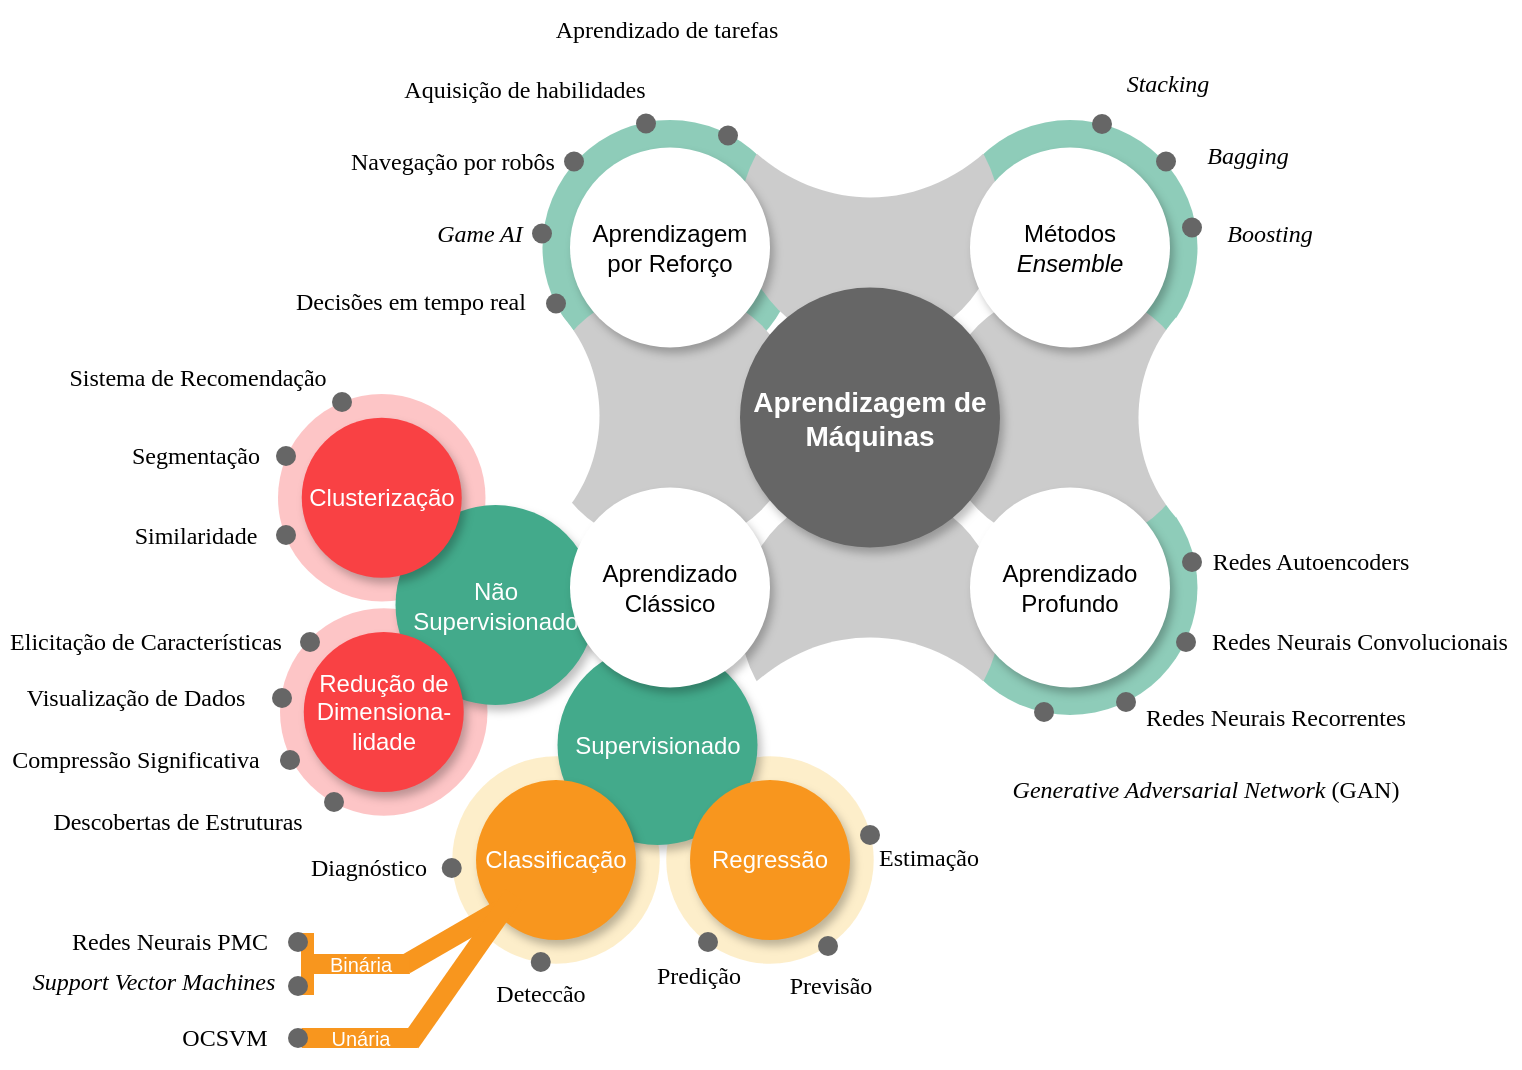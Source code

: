 <mxfile version="21.3.7" type="device" pages="2">
  <diagram name="Page-1" id="CNTCEIuPcs7tDqK-HANy">
    <mxGraphModel dx="1434" dy="875" grid="1" gridSize="10" guides="1" tooltips="1" connect="1" arrows="1" fold="1" page="1" pageScale="1" pageWidth="850" pageHeight="1100" math="0" shadow="0">
      <root>
        <mxCell id="0" />
        <mxCell id="1" parent="0" />
        <mxCell id="i7W7Vtj-dt8mUowNcUVb-86" value="" style="ellipse;whiteSpace=wrap;html=1;aspect=fixed;strokeColor=none;fillColor=#43aa8b;fillOpacity=60;" parent="1" vertex="1">
          <mxGeometry x="531.25" y="150" width="127.5" height="127.5" as="geometry" />
        </mxCell>
        <mxCell id="i7W7Vtj-dt8mUowNcUVb-56" value="" style="ellipse;whiteSpace=wrap;html=1;aspect=fixed;strokeColor=none;fillColor=#F94144;fillOpacity=30;" parent="1" vertex="1">
          <mxGeometry x="200" y="394.13" width="103.75" height="103.75" as="geometry" />
        </mxCell>
        <mxCell id="i7W7Vtj-dt8mUowNcUVb-55" value="" style="ellipse;whiteSpace=wrap;html=1;aspect=fixed;strokeColor=none;fillColor=#F94144;fillOpacity=30;" parent="1" vertex="1">
          <mxGeometry x="199" y="287" width="103.75" height="103.75" as="geometry" />
        </mxCell>
        <mxCell id="i7W7Vtj-dt8mUowNcUVb-52" value="" style="ellipse;whiteSpace=wrap;html=1;aspect=fixed;strokeColor=none;fillColor=#F9C74F;fillOpacity=30;" parent="1" vertex="1">
          <mxGeometry x="286.13" y="468.13" width="103.75" height="103.75" as="geometry" />
        </mxCell>
        <mxCell id="i7W7Vtj-dt8mUowNcUVb-53" value="" style="ellipse;whiteSpace=wrap;html=1;aspect=fixed;strokeColor=none;fillColor=#F9C74F;fillOpacity=30;" parent="1" vertex="1">
          <mxGeometry x="393.12" y="468.12" width="103.75" height="103.75" as="geometry" />
        </mxCell>
        <mxCell id="i7W7Vtj-dt8mUowNcUVb-37" value="" style="ellipse;whiteSpace=wrap;html=1;aspect=fixed;strokeColor=none;fillColor=#43aa8b;fillOpacity=60;" parent="1" vertex="1">
          <mxGeometry x="531.25" y="320" width="127.5" height="127.5" as="geometry" />
        </mxCell>
        <mxCell id="i7W7Vtj-dt8mUowNcUVb-22" value="" style="ellipse;whiteSpace=wrap;html=1;aspect=fixed;strokeColor=none;fillColor=#FFFFFF;" parent="1" vertex="1">
          <mxGeometry x="405" y="208.75" width="180" height="180" as="geometry" />
        </mxCell>
        <mxCell id="i7W7Vtj-dt8mUowNcUVb-7" value="" style="ellipse;whiteSpace=wrap;html=1;aspect=fixed;strokeColor=none;fillColor=#CCCCCC;" parent="1" vertex="1">
          <mxGeometry x="430" y="333.75" width="130" height="130" as="geometry" />
        </mxCell>
        <mxCell id="i7W7Vtj-dt8mUowNcUVb-19" value="" style="whiteSpace=wrap;html=1;shape=mxgraph.basic.pointed_oval;strokeColor=none;rotation=-90;" parent="1" vertex="1">
          <mxGeometry x="455" y="373.75" width="80" height="130" as="geometry" />
        </mxCell>
        <mxCell id="i7W7Vtj-dt8mUowNcUVb-21" value="" style="ellipse;whiteSpace=wrap;html=1;aspect=fixed;strokeColor=none;fillColor=#43aa8b;fillOpacity=60;" parent="1" vertex="1">
          <mxGeometry x="331.25" y="150" width="127.5" height="127.5" as="geometry" />
        </mxCell>
        <mxCell id="i7W7Vtj-dt8mUowNcUVb-6" value="" style="ellipse;whiteSpace=wrap;html=1;aspect=fixed;strokeColor=none;fillColor=#CCCCCC;" parent="1" vertex="1">
          <mxGeometry x="430" y="133.75" width="130" height="130" as="geometry" />
        </mxCell>
        <mxCell id="i7W7Vtj-dt8mUowNcUVb-8" value="" style="ellipse;whiteSpace=wrap;html=1;aspect=fixed;strokeColor=none;fillColor=#CCCCCC;" parent="1" vertex="1">
          <mxGeometry x="330" y="233.75" width="130" height="130" as="geometry" />
        </mxCell>
        <mxCell id="i7W7Vtj-dt8mUowNcUVb-9" value="" style="ellipse;whiteSpace=wrap;html=1;aspect=fixed;strokeColor=none;fillColor=#CCCCCC;" parent="1" vertex="1">
          <mxGeometry x="530" y="233.75" width="130" height="130" as="geometry" />
        </mxCell>
        <mxCell id="i7W7Vtj-dt8mUowNcUVb-17" value="" style="whiteSpace=wrap;html=1;shape=mxgraph.basic.pointed_oval;strokeColor=none;" parent="1" vertex="1">
          <mxGeometry x="316" y="247.75" width="50" height="100" as="geometry" />
        </mxCell>
        <mxCell id="i7W7Vtj-dt8mUowNcUVb-18" value="" style="whiteSpace=wrap;html=1;shape=mxgraph.basic.pointed_oval;strokeColor=none;" parent="1" vertex="1">
          <mxGeometry x="623" y="248.75" width="50" height="100" as="geometry" />
        </mxCell>
        <mxCell id="i7W7Vtj-dt8mUowNcUVb-20" value="" style="whiteSpace=wrap;html=1;shape=mxgraph.basic.pointed_oval;strokeColor=none;rotation=-90;" parent="1" vertex="1">
          <mxGeometry x="455" y="93.75" width="80" height="130" as="geometry" />
        </mxCell>
        <mxCell id="i7W7Vtj-dt8mUowNcUVb-1" value="Aprendizagem de Máquinas" style="ellipse;whiteSpace=wrap;html=1;aspect=fixed;strokeColor=none;fillColor=#666666;fontColor=#FFFFFF;fontStyle=1;shadow=1;fontSize=14;" parent="1" vertex="1">
          <mxGeometry x="430" y="233.75" width="130" height="130" as="geometry" />
        </mxCell>
        <mxCell id="i7W7Vtj-dt8mUowNcUVb-3" value="Métodos &lt;i&gt;Ensemble&lt;/i&gt;" style="ellipse;whiteSpace=wrap;html=1;aspect=fixed;strokeColor=none;shadow=1;" parent="1" vertex="1">
          <mxGeometry x="545" y="163.75" width="100" height="100" as="geometry" />
        </mxCell>
        <mxCell id="i7W7Vtj-dt8mUowNcUVb-4" value="Aprendizado Profundo" style="ellipse;whiteSpace=wrap;html=1;aspect=fixed;strokeColor=none;shadow=1;" parent="1" vertex="1">
          <mxGeometry x="545" y="333.75" width="100" height="100" as="geometry" />
        </mxCell>
        <mxCell id="i7W7Vtj-dt8mUowNcUVb-2" value="Aprendizagem por Reforço" style="ellipse;whiteSpace=wrap;html=1;aspect=fixed;strokeColor=none;shadow=1;" parent="1" vertex="1">
          <mxGeometry x="345" y="163.75" width="100" height="100" as="geometry" />
        </mxCell>
        <mxCell id="i7W7Vtj-dt8mUowNcUVb-23" value="" style="ellipse;whiteSpace=wrap;html=1;aspect=fixed;strokeColor=none;fillColor=#666666;" parent="1" vertex="1">
          <mxGeometry x="333" y="236.75" width="10" height="10" as="geometry" />
        </mxCell>
        <mxCell id="i7W7Vtj-dt8mUowNcUVb-24" value="" style="ellipse;whiteSpace=wrap;html=1;aspect=fixed;strokeColor=none;fillColor=#666666;" parent="1" vertex="1">
          <mxGeometry x="342" y="165.75" width="10" height="10" as="geometry" />
        </mxCell>
        <mxCell id="i7W7Vtj-dt8mUowNcUVb-25" value="" style="ellipse;whiteSpace=wrap;html=1;aspect=fixed;strokeColor=none;fillColor=#666666;" parent="1" vertex="1">
          <mxGeometry x="378" y="146.75" width="10" height="10" as="geometry" />
        </mxCell>
        <mxCell id="i7W7Vtj-dt8mUowNcUVb-26" value="" style="ellipse;whiteSpace=wrap;html=1;aspect=fixed;strokeColor=none;fillColor=#666666;" parent="1" vertex="1">
          <mxGeometry x="419" y="152.75" width="10" height="10" as="geometry" />
        </mxCell>
        <mxCell id="i7W7Vtj-dt8mUowNcUVb-27" value="&lt;font face=&quot;Garamond&quot;&gt;Decisões em tempo real&lt;/font&gt;" style="text;html=1;strokeColor=none;fillColor=none;align=center;verticalAlign=middle;whiteSpace=wrap;rounded=0;" parent="1" vertex="1">
          <mxGeometry x="200" y="225.75" width="131.25" height="30" as="geometry" />
        </mxCell>
        <mxCell id="i7W7Vtj-dt8mUowNcUVb-28" value="&lt;font face=&quot;Garamond&quot;&gt;&lt;i&gt;Game AI&lt;/i&gt;&lt;/font&gt;" style="text;html=1;strokeColor=none;fillColor=none;align=center;verticalAlign=middle;whiteSpace=wrap;rounded=0;" parent="1" vertex="1">
          <mxGeometry x="275.38" y="191.75" width="50" height="30" as="geometry" />
        </mxCell>
        <mxCell id="i7W7Vtj-dt8mUowNcUVb-29" value="&lt;font face=&quot;Garamond&quot;&gt;Navegação por robôs&lt;/font&gt;" style="text;html=1;strokeColor=none;fillColor=none;align=center;verticalAlign=middle;whiteSpace=wrap;rounded=0;" parent="1" vertex="1">
          <mxGeometry x="220.75" y="155.75" width="131.25" height="30" as="geometry" />
        </mxCell>
        <mxCell id="i7W7Vtj-dt8mUowNcUVb-30" value="&lt;font face=&quot;Garamond&quot;&gt;Aquisição de habilidades&lt;/font&gt;" style="text;html=1;strokeColor=none;fillColor=none;align=center;verticalAlign=middle;whiteSpace=wrap;rounded=0;" parent="1" vertex="1">
          <mxGeometry x="256.75" y="120" width="131.25" height="30" as="geometry" />
        </mxCell>
        <mxCell id="i7W7Vtj-dt8mUowNcUVb-31" value="" style="ellipse;whiteSpace=wrap;html=1;aspect=fixed;strokeColor=none;fillColor=#666666;" parent="1" vertex="1">
          <mxGeometry x="326" y="201.75" width="10" height="10" as="geometry" />
        </mxCell>
        <mxCell id="i7W7Vtj-dt8mUowNcUVb-32" value="&lt;font face=&quot;Garamond&quot;&gt;Aprendizado de tarefas&lt;/font&gt;" style="text;html=1;strokeColor=none;fillColor=none;align=center;verticalAlign=middle;whiteSpace=wrap;rounded=0;" parent="1" vertex="1">
          <mxGeometry x="331.75" y="90" width="123.25" height="30" as="geometry" />
        </mxCell>
        <mxCell id="i7W7Vtj-dt8mUowNcUVb-34" value="Não Supervisionado" style="ellipse;whiteSpace=wrap;html=1;aspect=fixed;strokeColor=none;shadow=1;fillColor=#43AA8B;fontColor=#FFFFFF;" parent="1" vertex="1">
          <mxGeometry x="257.75" y="342.5" width="100" height="100" as="geometry" />
        </mxCell>
        <mxCell id="i7W7Vtj-dt8mUowNcUVb-35" value="Supervisionado" style="ellipse;whiteSpace=wrap;html=1;aspect=fixed;strokeColor=none;shadow=1;fillColor=#43AA8B;fontColor=#FFFFFF;" parent="1" vertex="1">
          <mxGeometry x="338.75" y="412.5" width="100" height="100" as="geometry" />
        </mxCell>
        <mxCell id="i7W7Vtj-dt8mUowNcUVb-5" value="Aprendizado Clássico" style="ellipse;whiteSpace=wrap;html=1;aspect=fixed;strokeColor=none;shadow=1;" parent="1" vertex="1">
          <mxGeometry x="345" y="333.75" width="100" height="100" as="geometry" />
        </mxCell>
        <mxCell id="i7W7Vtj-dt8mUowNcUVb-38" value="" style="ellipse;whiteSpace=wrap;html=1;aspect=fixed;strokeColor=none;fillColor=#666666;" parent="1" vertex="1">
          <mxGeometry x="577" y="441" width="10" height="10" as="geometry" />
        </mxCell>
        <mxCell id="i7W7Vtj-dt8mUowNcUVb-39" value="" style="ellipse;whiteSpace=wrap;html=1;aspect=fixed;strokeColor=none;fillColor=#666666;" parent="1" vertex="1">
          <mxGeometry x="618" y="436" width="10" height="10" as="geometry" />
        </mxCell>
        <mxCell id="i7W7Vtj-dt8mUowNcUVb-40" value="" style="ellipse;whiteSpace=wrap;html=1;aspect=fixed;strokeColor=none;fillColor=#666666;" parent="1" vertex="1">
          <mxGeometry x="648" y="406" width="10" height="10" as="geometry" />
        </mxCell>
        <mxCell id="i7W7Vtj-dt8mUowNcUVb-41" value="" style="ellipse;whiteSpace=wrap;html=1;aspect=fixed;strokeColor=none;fillColor=#666666;" parent="1" vertex="1">
          <mxGeometry x="651" y="366" width="10" height="10" as="geometry" />
        </mxCell>
        <mxCell id="i7W7Vtj-dt8mUowNcUVb-42" value="&lt;font face=&quot;Garamond&quot;&gt;&lt;i&gt;Generative Adversarial Network&lt;/i&gt; (GAN)&lt;/font&gt;" style="text;html=1;strokeColor=none;fillColor=none;align=center;verticalAlign=middle;whiteSpace=wrap;rounded=0;" parent="1" vertex="1">
          <mxGeometry x="561" y="470" width="203.62" height="30" as="geometry" />
        </mxCell>
        <mxCell id="i7W7Vtj-dt8mUowNcUVb-44" value="&lt;font face=&quot;Garamond&quot;&gt;Redes Neurais Convolucionais&lt;/font&gt;" style="text;html=1;strokeColor=none;fillColor=none;align=center;verticalAlign=middle;whiteSpace=wrap;rounded=0;" parent="1" vertex="1">
          <mxGeometry x="660" y="396" width="160" height="30" as="geometry" />
        </mxCell>
        <mxCell id="i7W7Vtj-dt8mUowNcUVb-45" value="&lt;font face=&quot;Garamond&quot;&gt;Redes Autoencoders&lt;/font&gt;" style="text;html=1;strokeColor=none;fillColor=none;align=center;verticalAlign=middle;whiteSpace=wrap;rounded=0;" parent="1" vertex="1">
          <mxGeometry x="661" y="356" width="109" height="30" as="geometry" />
        </mxCell>
        <mxCell id="i7W7Vtj-dt8mUowNcUVb-46" value="&lt;font face=&quot;Garamond&quot;&gt;Redes Neurais Recorrentes&lt;/font&gt;" style="text;html=1;strokeColor=none;fillColor=none;align=center;verticalAlign=middle;whiteSpace=wrap;rounded=0;" parent="1" vertex="1">
          <mxGeometry x="623" y="433.75" width="150" height="30" as="geometry" />
        </mxCell>
        <mxCell id="i7W7Vtj-dt8mUowNcUVb-48" value="Classificação" style="ellipse;whiteSpace=wrap;html=1;aspect=fixed;strokeColor=none;shadow=1;fillColor=#F8961E;fontColor=#FFFFFF;" parent="1" vertex="1">
          <mxGeometry x="298" y="480" width="80" height="80" as="geometry" />
        </mxCell>
        <mxCell id="i7W7Vtj-dt8mUowNcUVb-50" value="Regressão" style="ellipse;whiteSpace=wrap;html=1;aspect=fixed;strokeColor=none;shadow=1;fillColor=#F8961E;fontColor=#FFFFFF;" parent="1" vertex="1">
          <mxGeometry x="405" y="480" width="80" height="80" as="geometry" />
        </mxCell>
        <mxCell id="i7W7Vtj-dt8mUowNcUVb-54" value="Clusterização" style="ellipse;whiteSpace=wrap;html=1;aspect=fixed;strokeColor=none;shadow=1;fillColor=#f94144;fontColor=#FFFFFF;" parent="1" vertex="1">
          <mxGeometry x="210.87" y="298.87" width="80" height="80" as="geometry" />
        </mxCell>
        <mxCell id="i7W7Vtj-dt8mUowNcUVb-57" value="Redução de Dimensiona-lidade" style="ellipse;whiteSpace=wrap;html=1;aspect=fixed;strokeColor=none;shadow=1;fillColor=#F94144;fontColor=#FFFFFF;" parent="1" vertex="1">
          <mxGeometry x="211.88" y="406.01" width="80" height="80" as="geometry" />
        </mxCell>
        <mxCell id="i7W7Vtj-dt8mUowNcUVb-58" value="" style="verticalLabelPosition=bottom;verticalAlign=top;html=1;shape=mxgraph.basic.rect;fillColor2=none;strokeWidth=1;size=20;indent=5;strokeColor=none;fillColor=#F8961E;rotation=-30;" parent="1" vertex="1">
          <mxGeometry x="258.79" y="552.74" width="57.94" height="10" as="geometry" />
        </mxCell>
        <mxCell id="i7W7Vtj-dt8mUowNcUVb-59" value="" style="verticalLabelPosition=bottom;verticalAlign=top;html=1;shape=mxgraph.basic.rect;fillColor2=none;strokeWidth=1;size=20;indent=5;strokeColor=none;fillColor=#F8961E;rotation=35;direction=south;" parent="1" vertex="1">
          <mxGeometry x="286" y="529" width="10" height="90.47" as="geometry" />
        </mxCell>
        <mxCell id="i7W7Vtj-dt8mUowNcUVb-61" value="Binária" style="verticalLabelPosition=middle;verticalAlign=middle;html=1;shape=mxgraph.basic.rect;fillColor2=none;strokeWidth=1;size=20;indent=5;strokeColor=none;fillColor=#F8961E;rotation=0;labelPosition=center;align=center;fontSize=10;fontColor=#FFFFFF;" parent="1" vertex="1">
          <mxGeometry x="216" y="567" width="48.94" height="10" as="geometry" />
        </mxCell>
        <mxCell id="i7W7Vtj-dt8mUowNcUVb-62" value="Unária" style="verticalLabelPosition=middle;verticalAlign=middle;html=1;shape=mxgraph.basic.rect;fillColor2=none;strokeWidth=1;size=20;indent=5;strokeColor=none;fillColor=#F8961E;rotation=0;labelPosition=center;align=center;fontSize=10;fontColor=#FFFFFF;" parent="1" vertex="1">
          <mxGeometry x="210.87" y="604" width="57.94" height="10" as="geometry" />
        </mxCell>
        <mxCell id="i7W7Vtj-dt8mUowNcUVb-63" value="&lt;font face=&quot;Garamond&quot;&gt;Redes Neurais PMC&lt;/font&gt;" style="text;html=1;strokeColor=none;fillColor=none;align=center;verticalAlign=middle;whiteSpace=wrap;rounded=0;" parent="1" vertex="1">
          <mxGeometry x="90" y="546" width="110" height="30" as="geometry" />
        </mxCell>
        <mxCell id="i7W7Vtj-dt8mUowNcUVb-64" value="" style="verticalLabelPosition=bottom;verticalAlign=top;html=1;shape=mxgraph.basic.rect;fillColor2=none;strokeWidth=1;size=20;indent=5;strokeColor=none;fillColor=#F8961E;rotation=-90;" parent="1" vertex="1">
          <mxGeometry x="198.25" y="568.75" width="31" height="6.5" as="geometry" />
        </mxCell>
        <mxCell id="i7W7Vtj-dt8mUowNcUVb-65" value="" style="ellipse;whiteSpace=wrap;html=1;aspect=fixed;strokeColor=none;fillColor=#666666;" parent="1" vertex="1">
          <mxGeometry x="204" y="556" width="10" height="10" as="geometry" />
        </mxCell>
        <mxCell id="i7W7Vtj-dt8mUowNcUVb-66" value="" style="ellipse;whiteSpace=wrap;html=1;aspect=fixed;strokeColor=none;fillColor=#666666;" parent="1" vertex="1">
          <mxGeometry x="204" y="578" width="10" height="10" as="geometry" />
        </mxCell>
        <mxCell id="i7W7Vtj-dt8mUowNcUVb-67" value="&lt;font face=&quot;Garamond&quot;&gt;&lt;i&gt;Support Vector Machines&lt;/i&gt;&lt;/font&gt;" style="text;html=1;strokeColor=none;fillColor=none;align=center;verticalAlign=middle;whiteSpace=wrap;rounded=0;" parent="1" vertex="1">
          <mxGeometry x="64" y="566" width="146" height="30" as="geometry" />
        </mxCell>
        <mxCell id="i7W7Vtj-dt8mUowNcUVb-68" value="" style="ellipse;whiteSpace=wrap;html=1;aspect=fixed;strokeColor=none;fillColor=#666666;" parent="1" vertex="1">
          <mxGeometry x="204" y="604" width="10" height="10" as="geometry" />
        </mxCell>
        <mxCell id="i7W7Vtj-dt8mUowNcUVb-69" value="&lt;font face=&quot;Garamond&quot;&gt;OCSVM&lt;/font&gt;" style="text;html=1;strokeColor=none;fillColor=none;align=center;verticalAlign=middle;whiteSpace=wrap;rounded=0;" parent="1" vertex="1">
          <mxGeometry x="145.87" y="594" width="53.13" height="30" as="geometry" />
        </mxCell>
        <mxCell id="i7W7Vtj-dt8mUowNcUVb-70" value="" style="ellipse;whiteSpace=wrap;html=1;aspect=fixed;strokeColor=none;fillColor=#666666;" parent="1" vertex="1">
          <mxGeometry x="325.38" y="566" width="10" height="10" as="geometry" />
        </mxCell>
        <mxCell id="i7W7Vtj-dt8mUowNcUVb-73" value="" style="ellipse;whiteSpace=wrap;html=1;aspect=fixed;strokeColor=none;fillColor=#666666;" parent="1" vertex="1">
          <mxGeometry x="280.87" y="519" width="10" height="10" as="geometry" />
        </mxCell>
        <mxCell id="i7W7Vtj-dt8mUowNcUVb-74" value="&lt;font face=&quot;Garamond&quot;&gt;Diagnóstico&lt;/font&gt;" style="text;html=1;strokeColor=none;fillColor=none;align=center;verticalAlign=middle;whiteSpace=wrap;rounded=0;" parent="1" vertex="1">
          <mxGeometry x="211.88" y="509" width="64.62" height="30" as="geometry" />
        </mxCell>
        <mxCell id="i7W7Vtj-dt8mUowNcUVb-77" value="&lt;font face=&quot;Garamond&quot;&gt;Deteccão&lt;/font&gt;" style="text;html=1;strokeColor=none;fillColor=none;align=center;verticalAlign=middle;whiteSpace=wrap;rounded=0;" parent="1" vertex="1">
          <mxGeometry x="305.82" y="571.88" width="49.13" height="30" as="geometry" />
        </mxCell>
        <mxCell id="i7W7Vtj-dt8mUowNcUVb-79" value="" style="ellipse;whiteSpace=wrap;html=1;aspect=fixed;strokeColor=none;fillColor=#666666;" parent="1" vertex="1">
          <mxGeometry x="651" y="198.75" width="10" height="10" as="geometry" />
        </mxCell>
        <mxCell id="i7W7Vtj-dt8mUowNcUVb-81" value="" style="ellipse;whiteSpace=wrap;html=1;aspect=fixed;strokeColor=none;fillColor=#666666;" parent="1" vertex="1">
          <mxGeometry x="638" y="165.75" width="10" height="10" as="geometry" />
        </mxCell>
        <mxCell id="i7W7Vtj-dt8mUowNcUVb-82" value="" style="ellipse;whiteSpace=wrap;html=1;aspect=fixed;strokeColor=none;fillColor=#666666;" parent="1" vertex="1">
          <mxGeometry x="606" y="147" width="10" height="10" as="geometry" />
        </mxCell>
        <mxCell id="i7W7Vtj-dt8mUowNcUVb-83" value="&lt;font face=&quot;Garamond&quot;&gt;Predição&lt;/font&gt;" style="text;html=1;strokeColor=none;fillColor=none;align=center;verticalAlign=middle;whiteSpace=wrap;rounded=0;" parent="1" vertex="1">
          <mxGeometry x="385.44" y="562.74" width="49.13" height="30" as="geometry" />
        </mxCell>
        <mxCell id="i7W7Vtj-dt8mUowNcUVb-84" value="&lt;font face=&quot;Garamond&quot;&gt;Previsão&lt;/font&gt;" style="text;html=1;strokeColor=none;fillColor=none;align=center;verticalAlign=middle;whiteSpace=wrap;rounded=0;" parent="1" vertex="1">
          <mxGeometry x="450.87" y="568" width="49.13" height="30" as="geometry" />
        </mxCell>
        <mxCell id="i7W7Vtj-dt8mUowNcUVb-85" value="&lt;font face=&quot;Garamond&quot;&gt;Estimação&lt;/font&gt;" style="text;html=1;strokeColor=none;fillColor=none;align=center;verticalAlign=middle;whiteSpace=wrap;rounded=0;" parent="1" vertex="1">
          <mxGeometry x="500" y="503.75" width="49.13" height="30" as="geometry" />
        </mxCell>
        <mxCell id="i7W7Vtj-dt8mUowNcUVb-87" value="" style="ellipse;whiteSpace=wrap;html=1;aspect=fixed;strokeColor=none;fillColor=#666666;" parent="1" vertex="1">
          <mxGeometry x="210" y="406" width="10" height="10" as="geometry" />
        </mxCell>
        <mxCell id="i7W7Vtj-dt8mUowNcUVb-88" value="" style="ellipse;whiteSpace=wrap;html=1;aspect=fixed;strokeColor=none;fillColor=#666666;" parent="1" vertex="1">
          <mxGeometry x="196" y="434" width="10" height="10" as="geometry" />
        </mxCell>
        <mxCell id="i7W7Vtj-dt8mUowNcUVb-89" value="" style="ellipse;whiteSpace=wrap;html=1;aspect=fixed;strokeColor=none;fillColor=#666666;" parent="1" vertex="1">
          <mxGeometry x="200" y="465" width="10" height="10" as="geometry" />
        </mxCell>
        <mxCell id="i7W7Vtj-dt8mUowNcUVb-90" value="" style="ellipse;whiteSpace=wrap;html=1;aspect=fixed;strokeColor=none;fillColor=#666666;" parent="1" vertex="1">
          <mxGeometry x="222" y="486.01" width="10" height="10" as="geometry" />
        </mxCell>
        <mxCell id="i7W7Vtj-dt8mUowNcUVb-93" value="" style="ellipse;whiteSpace=wrap;html=1;aspect=fixed;strokeColor=none;fillColor=#666666;" parent="1" vertex="1">
          <mxGeometry x="198" y="352.5" width="10" height="10" as="geometry" />
        </mxCell>
        <mxCell id="i7W7Vtj-dt8mUowNcUVb-94" value="" style="ellipse;whiteSpace=wrap;html=1;aspect=fixed;strokeColor=none;fillColor=#666666;" parent="1" vertex="1">
          <mxGeometry x="198" y="313" width="10" height="10" as="geometry" />
        </mxCell>
        <mxCell id="i7W7Vtj-dt8mUowNcUVb-96" value="" style="ellipse;whiteSpace=wrap;html=1;aspect=fixed;strokeColor=none;fillColor=#666666;" parent="1" vertex="1">
          <mxGeometry x="226" y="286" width="10" height="10" as="geometry" />
        </mxCell>
        <mxCell id="i7W7Vtj-dt8mUowNcUVb-101" value="&lt;font face=&quot;Garamond&quot;&gt;Elicitação de Características&lt;/font&gt;" style="text;html=1;strokeColor=none;fillColor=none;align=center;verticalAlign=middle;whiteSpace=wrap;rounded=0;" parent="1" vertex="1">
          <mxGeometry x="60" y="396" width="146" height="30" as="geometry" />
        </mxCell>
        <mxCell id="i7W7Vtj-dt8mUowNcUVb-102" value="&lt;font face=&quot;Garamond&quot;&gt;Visualização de Dados&lt;/font&gt;" style="text;html=1;strokeColor=none;fillColor=none;align=center;verticalAlign=middle;whiteSpace=wrap;rounded=0;" parent="1" vertex="1">
          <mxGeometry x="70" y="423.75" width="116" height="30" as="geometry" />
        </mxCell>
        <mxCell id="i7W7Vtj-dt8mUowNcUVb-103" value="&lt;font face=&quot;Garamond&quot;&gt;Compressão Significativa&lt;/font&gt;" style="text;html=1;strokeColor=none;fillColor=none;align=center;verticalAlign=middle;whiteSpace=wrap;rounded=0;" parent="1" vertex="1">
          <mxGeometry x="60" y="455" width="136" height="30" as="geometry" />
        </mxCell>
        <mxCell id="i7W7Vtj-dt8mUowNcUVb-104" value="&lt;font face=&quot;Garamond&quot;&gt;Descobertas de Estruturas&lt;/font&gt;" style="text;html=1;strokeColor=none;fillColor=none;align=center;verticalAlign=middle;whiteSpace=wrap;rounded=0;" parent="1" vertex="1">
          <mxGeometry x="76" y="486.01" width="146" height="30" as="geometry" />
        </mxCell>
        <mxCell id="i7W7Vtj-dt8mUowNcUVb-105" value="&lt;font face=&quot;Garamond&quot;&gt;Segmentação&lt;/font&gt;" style="text;html=1;strokeColor=none;fillColor=none;align=center;verticalAlign=middle;whiteSpace=wrap;rounded=0;" parent="1" vertex="1">
          <mxGeometry x="120" y="303" width="76" height="30" as="geometry" />
        </mxCell>
        <mxCell id="i7W7Vtj-dt8mUowNcUVb-106" value="&lt;font face=&quot;Garamond&quot;&gt;Similaridade&lt;/font&gt;" style="text;html=1;strokeColor=none;fillColor=none;align=center;verticalAlign=middle;whiteSpace=wrap;rounded=0;" parent="1" vertex="1">
          <mxGeometry x="120" y="342.5" width="76" height="30" as="geometry" />
        </mxCell>
        <mxCell id="i7W7Vtj-dt8mUowNcUVb-107" value="&lt;font face=&quot;Garamond&quot;&gt;Sistema de Recomendação&lt;/font&gt;" style="text;html=1;strokeColor=none;fillColor=none;align=center;verticalAlign=middle;whiteSpace=wrap;rounded=0;" parent="1" vertex="1">
          <mxGeometry x="86" y="263.75" width="146" height="30" as="geometry" />
        </mxCell>
        <mxCell id="i7W7Vtj-dt8mUowNcUVb-111" value="&lt;font face=&quot;Garamond&quot;&gt;&lt;i&gt;Stacking&lt;/i&gt;&lt;/font&gt;" style="text;html=1;strokeColor=none;fillColor=none;align=center;verticalAlign=middle;whiteSpace=wrap;rounded=0;" parent="1" vertex="1">
          <mxGeometry x="618" y="117" width="52" height="30" as="geometry" />
        </mxCell>
        <mxCell id="i7W7Vtj-dt8mUowNcUVb-112" value="&lt;font face=&quot;Garamond&quot;&gt;&lt;i&gt;Bagging&lt;/i&gt;&lt;/font&gt;" style="text;html=1;strokeColor=none;fillColor=none;align=center;verticalAlign=middle;whiteSpace=wrap;rounded=0;" parent="1" vertex="1">
          <mxGeometry x="658" y="152.75" width="52" height="30" as="geometry" />
        </mxCell>
        <mxCell id="i7W7Vtj-dt8mUowNcUVb-113" value="&lt;font face=&quot;Garamond&quot;&gt;&lt;i&gt;Boosting&lt;/i&gt;&lt;/font&gt;" style="text;html=1;strokeColor=none;fillColor=none;align=center;verticalAlign=middle;whiteSpace=wrap;rounded=0;" parent="1" vertex="1">
          <mxGeometry x="660" y="191.75" width="70" height="30" as="geometry" />
        </mxCell>
        <mxCell id="C9-alTc1rLZ7YM3LCDh3-1" value="" style="ellipse;whiteSpace=wrap;html=1;aspect=fixed;strokeColor=none;fillColor=#666666;" parent="1" vertex="1">
          <mxGeometry x="409" y="556" width="10" height="10" as="geometry" />
        </mxCell>
        <mxCell id="C9-alTc1rLZ7YM3LCDh3-2" value="" style="ellipse;whiteSpace=wrap;html=1;aspect=fixed;strokeColor=none;fillColor=#666666;" parent="1" vertex="1">
          <mxGeometry x="469" y="558" width="10" height="10" as="geometry" />
        </mxCell>
        <mxCell id="C9-alTc1rLZ7YM3LCDh3-3" value="" style="ellipse;whiteSpace=wrap;html=1;aspect=fixed;strokeColor=none;fillColor=#666666;" parent="1" vertex="1">
          <mxGeometry x="490" y="502.5" width="10" height="10" as="geometry" />
        </mxCell>
      </root>
    </mxGraphModel>
  </diagram>
  <diagram id="cSje-FWzMLDn4wq3HsUV" name="Page-2">
    <mxGraphModel dx="1434" dy="875" grid="1" gridSize="10" guides="1" tooltips="1" connect="1" arrows="1" fold="1" page="1" pageScale="1" pageWidth="850" pageHeight="1100" math="0" shadow="0">
      <root>
        <mxCell id="0" />
        <mxCell id="1" parent="0" />
      </root>
    </mxGraphModel>
  </diagram>
</mxfile>
